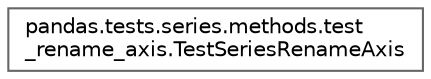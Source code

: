 digraph "Graphical Class Hierarchy"
{
 // LATEX_PDF_SIZE
  bgcolor="transparent";
  edge [fontname=Helvetica,fontsize=10,labelfontname=Helvetica,labelfontsize=10];
  node [fontname=Helvetica,fontsize=10,shape=box,height=0.2,width=0.4];
  rankdir="LR";
  Node0 [id="Node000000",label="pandas.tests.series.methods.test\l_rename_axis.TestSeriesRenameAxis",height=0.2,width=0.4,color="grey40", fillcolor="white", style="filled",URL="$df/df4/classpandas_1_1tests_1_1series_1_1methods_1_1test__rename__axis_1_1TestSeriesRenameAxis.html",tooltip=" "];
}
